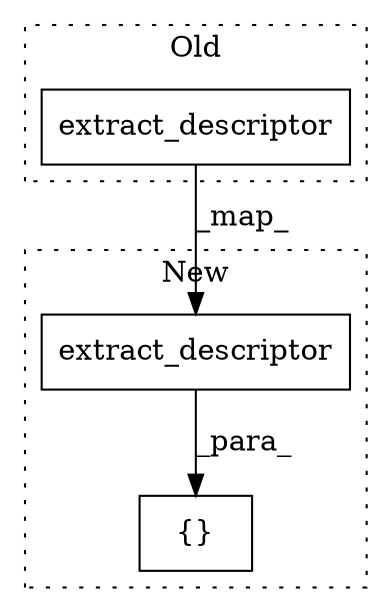 digraph G {
subgraph cluster0 {
1 [label="extract_descriptor" a="32" s="814" l="20" shape="box"];
label = "Old";
style="dotted";
}
subgraph cluster1 {
2 [label="extract_descriptor" a="32" s="824" l="20" shape="box"];
3 [label="{}" a="4" s="792,844" l="1,1" shape="box"];
label = "New";
style="dotted";
}
1 -> 2 [label="_map_"];
2 -> 3 [label="_para_"];
}